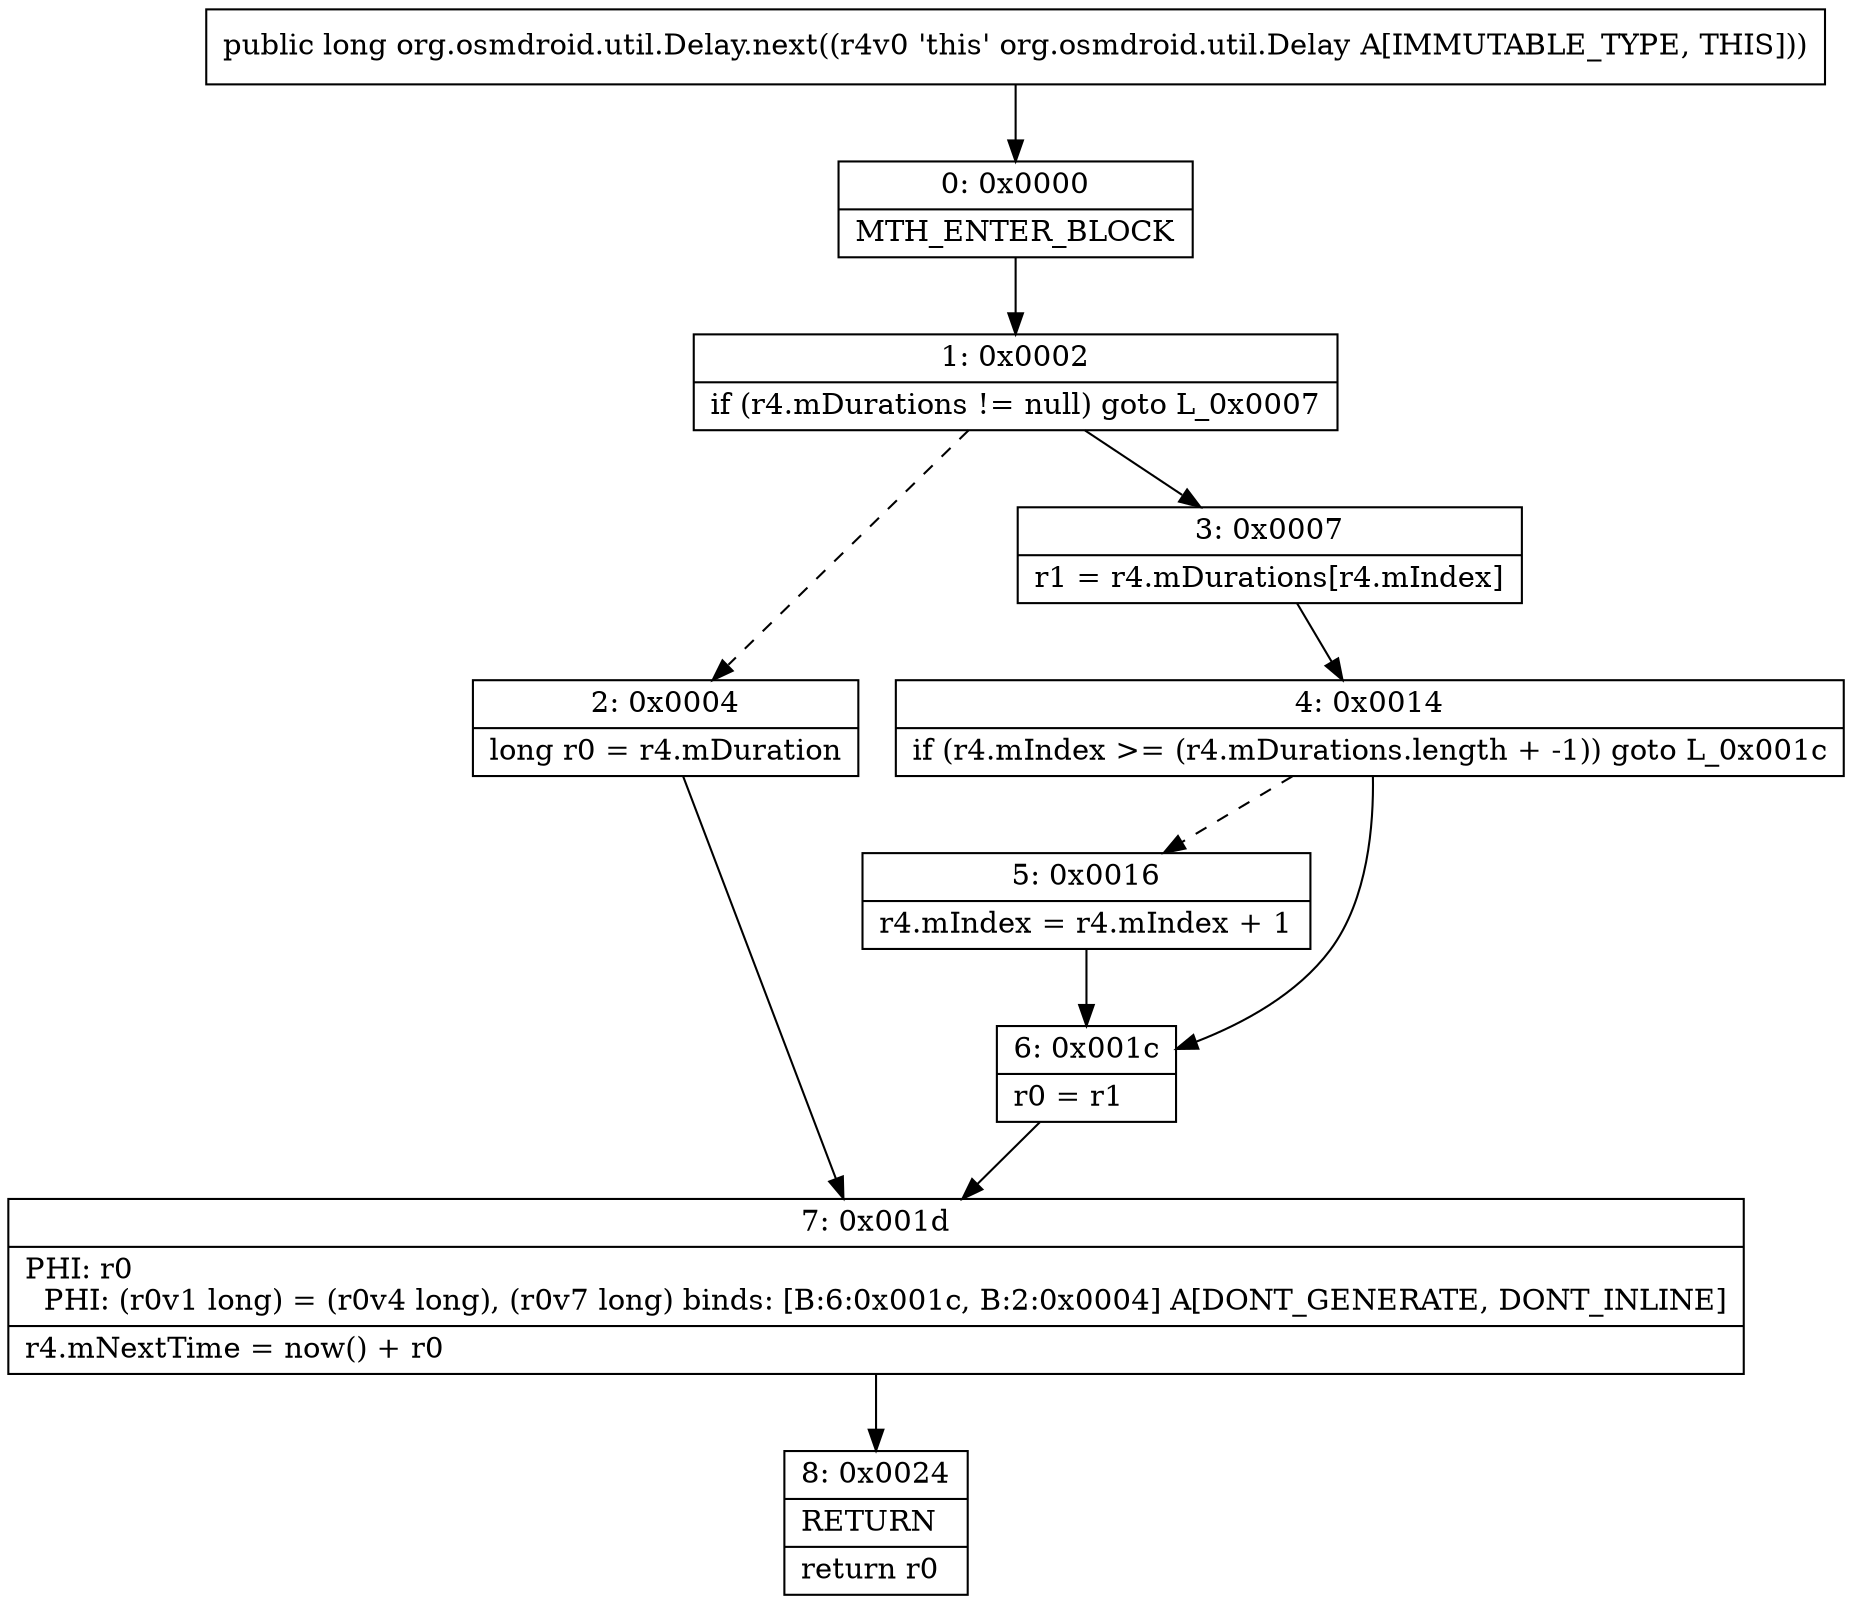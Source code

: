 digraph "CFG fororg.osmdroid.util.Delay.next()J" {
Node_0 [shape=record,label="{0\:\ 0x0000|MTH_ENTER_BLOCK\l}"];
Node_1 [shape=record,label="{1\:\ 0x0002|if (r4.mDurations != null) goto L_0x0007\l}"];
Node_2 [shape=record,label="{2\:\ 0x0004|long r0 = r4.mDuration\l}"];
Node_3 [shape=record,label="{3\:\ 0x0007|r1 = r4.mDurations[r4.mIndex]\l}"];
Node_4 [shape=record,label="{4\:\ 0x0014|if (r4.mIndex \>= (r4.mDurations.length + \-1)) goto L_0x001c\l}"];
Node_5 [shape=record,label="{5\:\ 0x0016|r4.mIndex = r4.mIndex + 1\l}"];
Node_6 [shape=record,label="{6\:\ 0x001c|r0 = r1\l}"];
Node_7 [shape=record,label="{7\:\ 0x001d|PHI: r0 \l  PHI: (r0v1 long) = (r0v4 long), (r0v7 long) binds: [B:6:0x001c, B:2:0x0004] A[DONT_GENERATE, DONT_INLINE]\l|r4.mNextTime = now() + r0\l}"];
Node_8 [shape=record,label="{8\:\ 0x0024|RETURN\l|return r0\l}"];
MethodNode[shape=record,label="{public long org.osmdroid.util.Delay.next((r4v0 'this' org.osmdroid.util.Delay A[IMMUTABLE_TYPE, THIS])) }"];
MethodNode -> Node_0;
Node_0 -> Node_1;
Node_1 -> Node_2[style=dashed];
Node_1 -> Node_3;
Node_2 -> Node_7;
Node_3 -> Node_4;
Node_4 -> Node_5[style=dashed];
Node_4 -> Node_6;
Node_5 -> Node_6;
Node_6 -> Node_7;
Node_7 -> Node_8;
}

